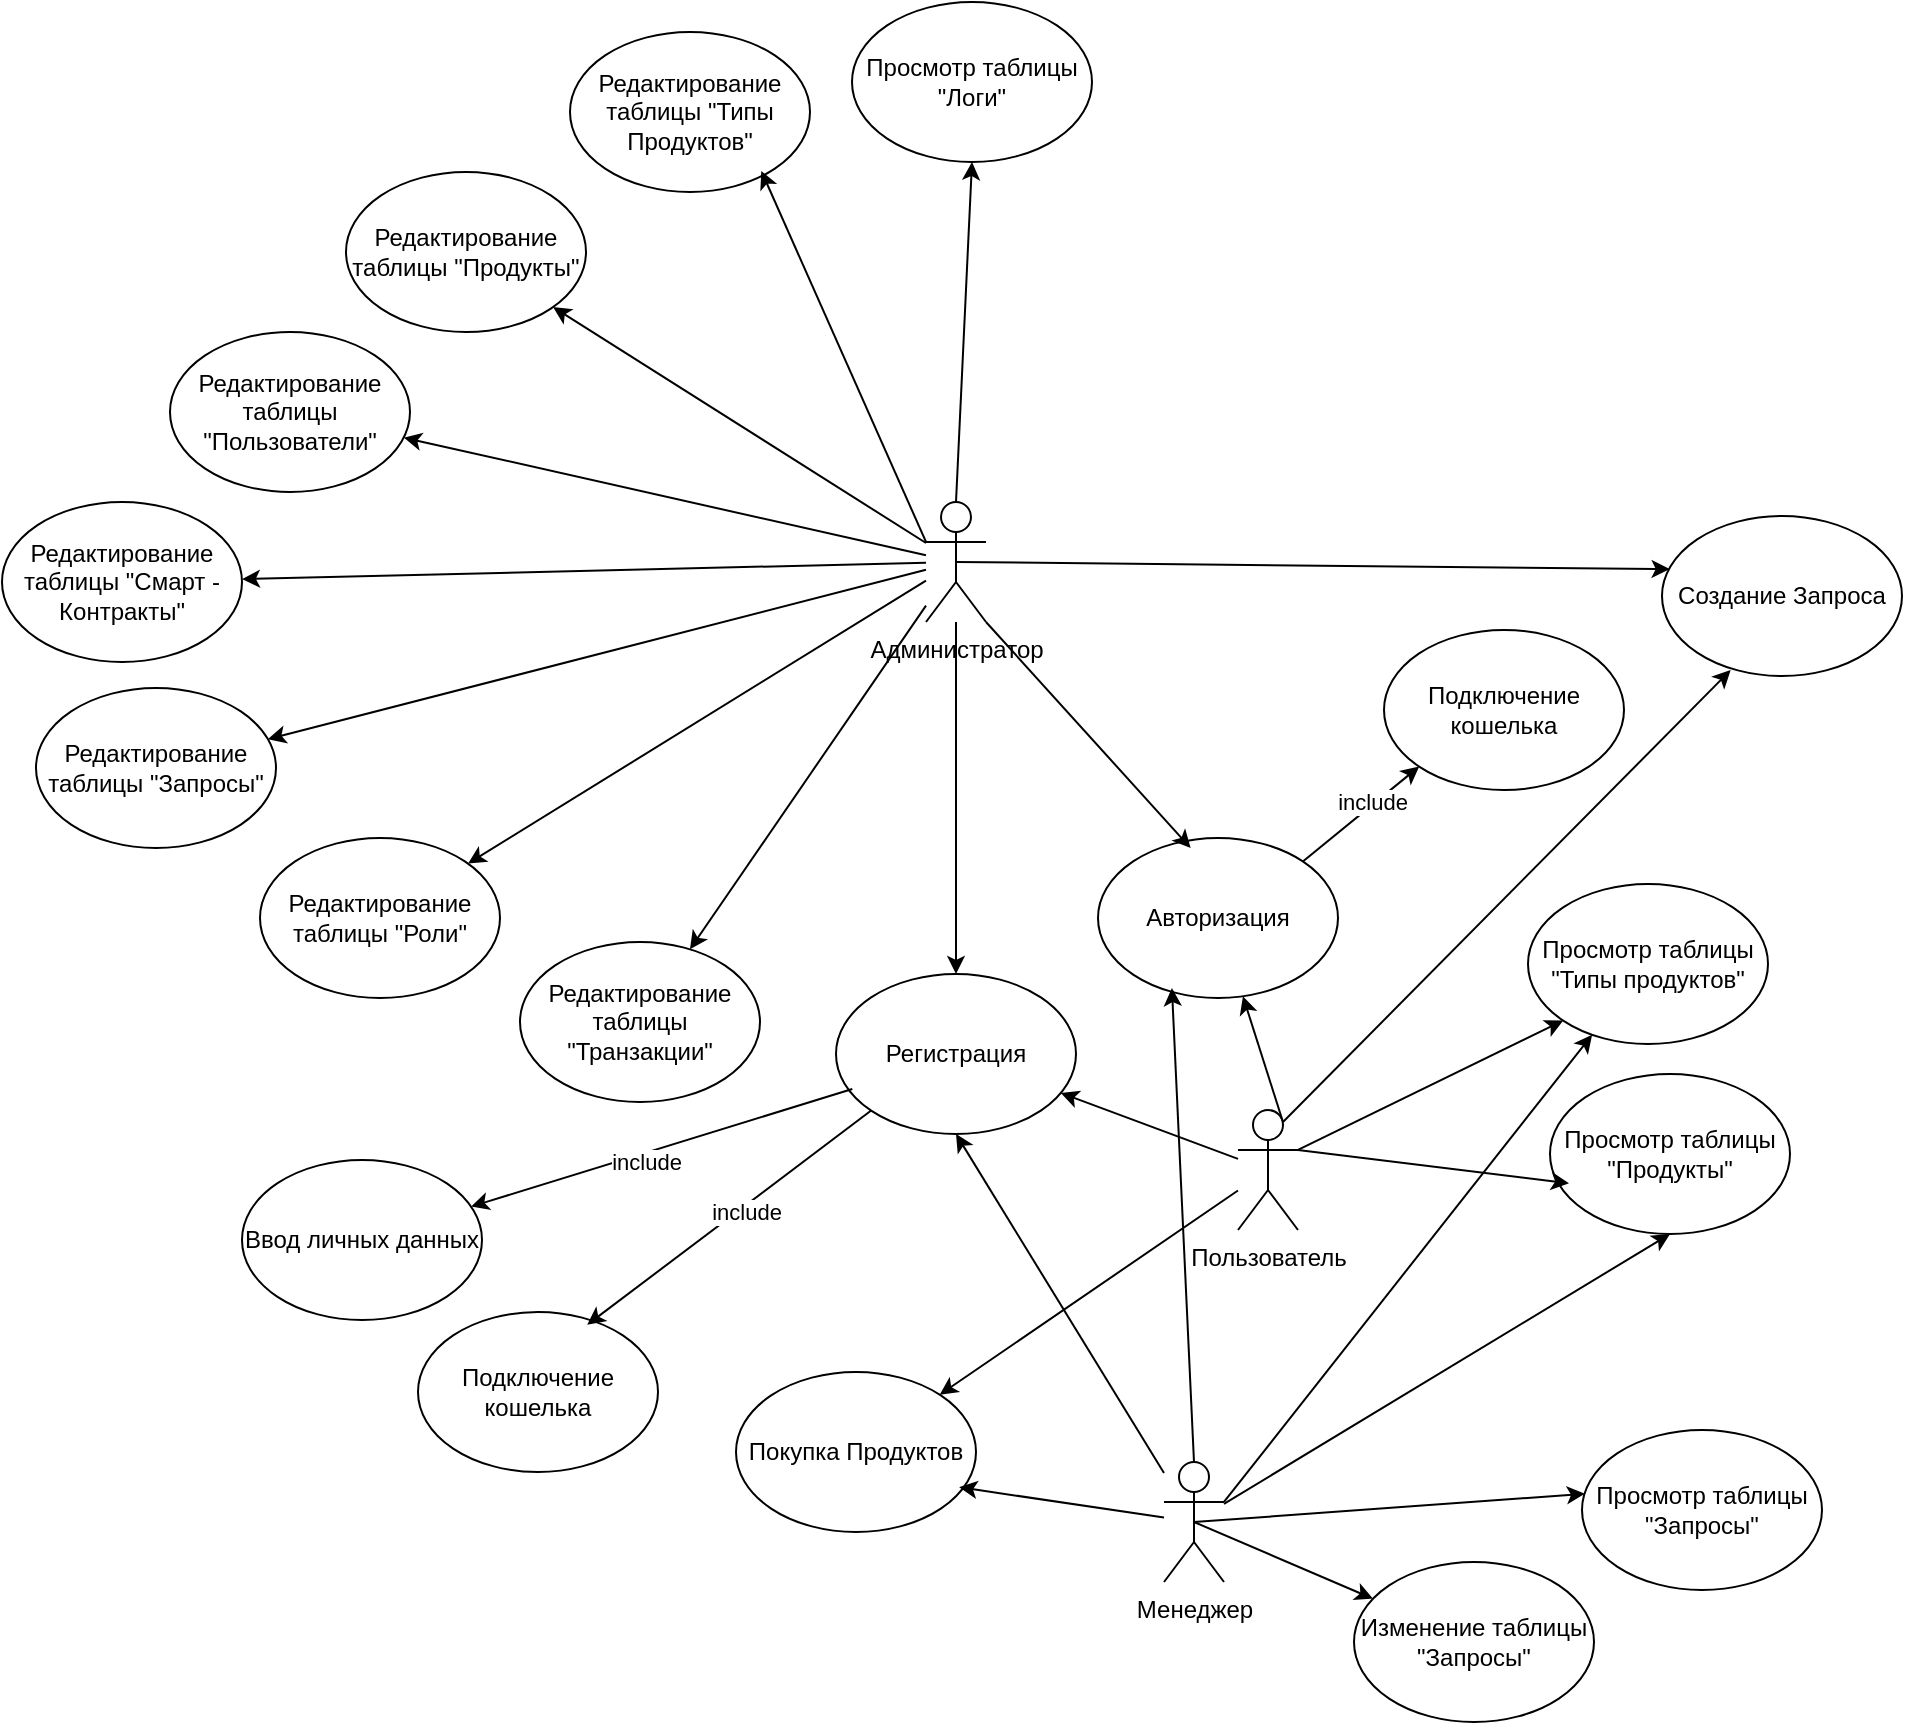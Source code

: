 <mxfile version="25.0.3">
  <diagram name="Page-1" id="tMKwrCwcSogvI-PuknFF">
    <mxGraphModel dx="3004" dy="1131" grid="0" gridSize="10" guides="1" tooltips="1" connect="1" arrows="1" fold="1" page="1" pageScale="1" pageWidth="850" pageHeight="1100" math="0" shadow="0">
      <root>
        <mxCell id="0" />
        <mxCell id="1" parent="0" />
        <mxCell id="79ZGslJwYbv9jUB8XzzD-27" value="Редактирование таблицы &quot;Продукты&quot;" style="ellipse;whiteSpace=wrap;html=1;" parent="1" vertex="1">
          <mxGeometry x="-237" y="298" width="120" height="80" as="geometry" />
        </mxCell>
        <mxCell id="79ZGslJwYbv9jUB8XzzD-29" value="Редактирование таблицы &quot;Типы Продуктов&quot;" style="ellipse;whiteSpace=wrap;html=1;" parent="1" vertex="1">
          <mxGeometry x="-125" y="228" width="120" height="80" as="geometry" />
        </mxCell>
        <mxCell id="79ZGslJwYbv9jUB8XzzD-30" value="Редактирование таблицы &quot;Транзакции&quot;" style="ellipse;whiteSpace=wrap;html=1;" parent="1" vertex="1">
          <mxGeometry x="-150" y="683" width="120" height="80" as="geometry" />
        </mxCell>
        <mxCell id="79ZGslJwYbv9jUB8XzzD-31" value="Редактирование таблицы &quot;Запросы&quot;" style="ellipse;whiteSpace=wrap;html=1;" parent="1" vertex="1">
          <mxGeometry x="-392" y="556" width="120" height="80" as="geometry" />
        </mxCell>
        <mxCell id="79ZGslJwYbv9jUB8XzzD-32" value="Редактирование таблицы &quot;Смарт - Контракты&quot;" style="ellipse;whiteSpace=wrap;html=1;" parent="1" vertex="1">
          <mxGeometry x="-409" y="463" width="120" height="80" as="geometry" />
        </mxCell>
        <mxCell id="79ZGslJwYbv9jUB8XzzD-33" value="Редактирование таблицы &quot;Роли&quot;" style="ellipse;whiteSpace=wrap;html=1;" parent="1" vertex="1">
          <mxGeometry x="-280" y="631" width="120" height="80" as="geometry" />
        </mxCell>
        <mxCell id="79ZGslJwYbv9jUB8XzzD-34" value="Редактирование таблицы &quot;Пользователи&quot;" style="ellipse;whiteSpace=wrap;html=1;" parent="1" vertex="1">
          <mxGeometry x="-325" y="378" width="120" height="80" as="geometry" />
        </mxCell>
        <mxCell id="79ZGslJwYbv9jUB8XzzD-35" value="Администратор" style="shape=umlActor;verticalLabelPosition=bottom;verticalAlign=top;html=1;outlineConnect=0;" parent="1" vertex="1">
          <mxGeometry x="53" y="463" width="30" height="60" as="geometry" />
        </mxCell>
        <mxCell id="79ZGslJwYbv9jUB8XzzD-37" value="" style="endArrow=classic;html=1;rounded=0;entryX=0.797;entryY=0.868;entryDx=0;entryDy=0;entryPerimeter=0;exitX=0;exitY=0.333;exitDx=0;exitDy=0;exitPerimeter=0;" parent="1" source="79ZGslJwYbv9jUB8XzzD-35" target="79ZGslJwYbv9jUB8XzzD-29" edge="1">
          <mxGeometry width="50" height="50" relative="1" as="geometry">
            <mxPoint x="-27" y="499" as="sourcePoint" />
            <mxPoint x="23" y="449" as="targetPoint" />
          </mxGeometry>
        </mxCell>
        <mxCell id="79ZGslJwYbv9jUB8XzzD-38" value="" style="endArrow=classic;html=1;rounded=0;" parent="1" source="79ZGslJwYbv9jUB8XzzD-35" target="79ZGslJwYbv9jUB8XzzD-27" edge="1">
          <mxGeometry width="50" height="50" relative="1" as="geometry">
            <mxPoint x="-18" y="532" as="sourcePoint" />
            <mxPoint x="32" y="482" as="targetPoint" />
          </mxGeometry>
        </mxCell>
        <mxCell id="79ZGslJwYbv9jUB8XzzD-39" value="" style="endArrow=classic;html=1;rounded=0;" parent="1" source="79ZGslJwYbv9jUB8XzzD-35" target="79ZGslJwYbv9jUB8XzzD-34" edge="1">
          <mxGeometry width="50" height="50" relative="1" as="geometry">
            <mxPoint x="-65" y="526" as="sourcePoint" />
            <mxPoint x="-15" y="476" as="targetPoint" />
          </mxGeometry>
        </mxCell>
        <mxCell id="79ZGslJwYbv9jUB8XzzD-40" value="" style="endArrow=classic;html=1;rounded=0;" parent="1" source="79ZGslJwYbv9jUB8XzzD-35" target="79ZGslJwYbv9jUB8XzzD-32" edge="1">
          <mxGeometry width="50" height="50" relative="1" as="geometry">
            <mxPoint x="-139" y="586" as="sourcePoint" />
            <mxPoint x="-89" y="536" as="targetPoint" />
          </mxGeometry>
        </mxCell>
        <mxCell id="79ZGslJwYbv9jUB8XzzD-41" value="" style="endArrow=classic;html=1;rounded=0;" parent="1" source="79ZGslJwYbv9jUB8XzzD-35" target="79ZGslJwYbv9jUB8XzzD-31" edge="1">
          <mxGeometry width="50" height="50" relative="1" as="geometry">
            <mxPoint x="-166" y="583" as="sourcePoint" />
            <mxPoint x="-116" y="533" as="targetPoint" />
          </mxGeometry>
        </mxCell>
        <mxCell id="79ZGslJwYbv9jUB8XzzD-42" value="" style="endArrow=classic;html=1;rounded=0;" parent="1" source="79ZGslJwYbv9jUB8XzzD-35" target="79ZGslJwYbv9jUB8XzzD-33" edge="1">
          <mxGeometry width="50" height="50" relative="1" as="geometry">
            <mxPoint x="-73" y="622" as="sourcePoint" />
            <mxPoint x="-23" y="572" as="targetPoint" />
          </mxGeometry>
        </mxCell>
        <mxCell id="79ZGslJwYbv9jUB8XzzD-43" value="" style="endArrow=classic;html=1;rounded=0;" parent="1" source="79ZGslJwYbv9jUB8XzzD-35" target="79ZGslJwYbv9jUB8XzzD-30" edge="1">
          <mxGeometry width="50" height="50" relative="1" as="geometry">
            <mxPoint x="65" y="657" as="sourcePoint" />
            <mxPoint x="115" y="607" as="targetPoint" />
          </mxGeometry>
        </mxCell>
        <mxCell id="79ZGslJwYbv9jUB8XzzD-44" value="Регистрация" style="ellipse;whiteSpace=wrap;html=1;" parent="1" vertex="1">
          <mxGeometry x="8" y="699" width="120" height="80" as="geometry" />
        </mxCell>
        <mxCell id="79ZGslJwYbv9jUB8XzzD-45" value="Авторизация" style="ellipse;whiteSpace=wrap;html=1;" parent="1" vertex="1">
          <mxGeometry x="139" y="631" width="120" height="80" as="geometry" />
        </mxCell>
        <mxCell id="79ZGslJwYbv9jUB8XzzD-46" value="" style="endArrow=classic;html=1;rounded=0;" parent="1" source="79ZGslJwYbv9jUB8XzzD-35" target="79ZGslJwYbv9jUB8XzzD-44" edge="1">
          <mxGeometry width="50" height="50" relative="1" as="geometry">
            <mxPoint x="106" y="673" as="sourcePoint" />
            <mxPoint x="156" y="623" as="targetPoint" />
          </mxGeometry>
        </mxCell>
        <mxCell id="79ZGslJwYbv9jUB8XzzD-47" value="" style="endArrow=classic;html=1;rounded=0;exitX=1;exitY=1;exitDx=0;exitDy=0;exitPerimeter=0;entryX=0.386;entryY=0.063;entryDx=0;entryDy=0;entryPerimeter=0;" parent="1" source="79ZGslJwYbv9jUB8XzzD-35" target="79ZGslJwYbv9jUB8XzzD-45" edge="1">
          <mxGeometry width="50" height="50" relative="1" as="geometry">
            <mxPoint x="371" y="609" as="sourcePoint" />
            <mxPoint x="421" y="559" as="targetPoint" />
          </mxGeometry>
        </mxCell>
        <mxCell id="79ZGslJwYbv9jUB8XzzD-48" value="Пользователь" style="shape=umlActor;verticalLabelPosition=bottom;verticalAlign=top;html=1;outlineConnect=0;" parent="1" vertex="1">
          <mxGeometry x="209" y="767" width="30" height="60" as="geometry" />
        </mxCell>
        <mxCell id="79ZGslJwYbv9jUB8XzzD-49" value="" style="endArrow=classic;html=1;rounded=0;" parent="1" source="79ZGslJwYbv9jUB8XzzD-48" target="79ZGslJwYbv9jUB8XzzD-44" edge="1">
          <mxGeometry width="50" height="50" relative="1" as="geometry">
            <mxPoint x="115" y="791" as="sourcePoint" />
            <mxPoint x="165" y="741" as="targetPoint" />
          </mxGeometry>
        </mxCell>
        <mxCell id="79ZGslJwYbv9jUB8XzzD-50" value="" style="endArrow=classic;html=1;rounded=0;exitX=0.75;exitY=0.1;exitDx=0;exitDy=0;exitPerimeter=0;" parent="1" source="79ZGslJwYbv9jUB8XzzD-48" target="79ZGslJwYbv9jUB8XzzD-45" edge="1">
          <mxGeometry width="50" height="50" relative="1" as="geometry">
            <mxPoint x="287" y="762" as="sourcePoint" />
            <mxPoint x="337" y="712" as="targetPoint" />
          </mxGeometry>
        </mxCell>
        <mxCell id="79ZGslJwYbv9jUB8XzzD-55" value="Просмотр таблицы &quot;Продукты&quot;" style="ellipse;whiteSpace=wrap;html=1;" parent="1" vertex="1">
          <mxGeometry x="365" y="749" width="120" height="80" as="geometry" />
        </mxCell>
        <mxCell id="79ZGslJwYbv9jUB8XzzD-56" value="Просмотр таблицы &quot;Типы продуктов&quot;" style="ellipse;whiteSpace=wrap;html=1;" parent="1" vertex="1">
          <mxGeometry x="354" y="654" width="120" height="80" as="geometry" />
        </mxCell>
        <mxCell id="79ZGslJwYbv9jUB8XzzD-57" value="" style="endArrow=classic;html=1;rounded=0;exitX=1;exitY=0.333;exitDx=0;exitDy=0;exitPerimeter=0;entryX=0.079;entryY=0.683;entryDx=0;entryDy=0;entryPerimeter=0;" parent="1" source="79ZGslJwYbv9jUB8XzzD-48" target="79ZGslJwYbv9jUB8XzzD-55" edge="1">
          <mxGeometry width="50" height="50" relative="1" as="geometry">
            <mxPoint x="13" y="867" as="sourcePoint" />
            <mxPoint x="63" y="817" as="targetPoint" />
          </mxGeometry>
        </mxCell>
        <mxCell id="79ZGslJwYbv9jUB8XzzD-58" value="" style="endArrow=classic;html=1;rounded=0;exitX=1;exitY=0.333;exitDx=0;exitDy=0;exitPerimeter=0;entryX=0;entryY=1;entryDx=0;entryDy=0;" parent="1" source="79ZGslJwYbv9jUB8XzzD-48" target="79ZGslJwYbv9jUB8XzzD-56" edge="1">
          <mxGeometry width="50" height="50" relative="1" as="geometry">
            <mxPoint x="243" y="921" as="sourcePoint" />
            <mxPoint x="293" y="871" as="targetPoint" />
          </mxGeometry>
        </mxCell>
        <mxCell id="79ZGslJwYbv9jUB8XzzD-60" value="Менеджер" style="shape=umlActor;verticalLabelPosition=bottom;verticalAlign=top;html=1;outlineConnect=0;" parent="1" vertex="1">
          <mxGeometry x="172" y="943" width="30" height="60" as="geometry" />
        </mxCell>
        <mxCell id="79ZGslJwYbv9jUB8XzzD-61" value="" style="endArrow=classic;html=1;rounded=0;entryX=0.5;entryY=1;entryDx=0;entryDy=0;" parent="1" source="79ZGslJwYbv9jUB8XzzD-60" target="79ZGslJwYbv9jUB8XzzD-44" edge="1">
          <mxGeometry width="50" height="50" relative="1" as="geometry">
            <mxPoint x="-51" y="915" as="sourcePoint" />
            <mxPoint x="-1" y="865" as="targetPoint" />
          </mxGeometry>
        </mxCell>
        <mxCell id="79ZGslJwYbv9jUB8XzzD-62" value="" style="endArrow=classic;html=1;rounded=0;entryX=0.5;entryY=1;entryDx=0;entryDy=0;" parent="1" source="79ZGslJwYbv9jUB8XzzD-60" target="79ZGslJwYbv9jUB8XzzD-55" edge="1">
          <mxGeometry width="50" height="50" relative="1" as="geometry">
            <mxPoint x="368" y="930" as="sourcePoint" />
            <mxPoint x="418" y="880" as="targetPoint" />
          </mxGeometry>
        </mxCell>
        <mxCell id="79ZGslJwYbv9jUB8XzzD-63" value="" style="endArrow=classic;html=1;rounded=0;exitX=1;exitY=0.333;exitDx=0;exitDy=0;exitPerimeter=0;" parent="1" source="79ZGslJwYbv9jUB8XzzD-60" target="79ZGslJwYbv9jUB8XzzD-56" edge="1">
          <mxGeometry width="50" height="50" relative="1" as="geometry">
            <mxPoint x="276" y="960" as="sourcePoint" />
            <mxPoint x="326" y="910" as="targetPoint" />
          </mxGeometry>
        </mxCell>
        <mxCell id="79ZGslJwYbv9jUB8XzzD-64" value="" style="endArrow=classic;html=1;rounded=0;exitX=0.5;exitY=0;exitDx=0;exitDy=0;exitPerimeter=0;entryX=0.308;entryY=0.938;entryDx=0;entryDy=0;entryPerimeter=0;" parent="1" source="79ZGslJwYbv9jUB8XzzD-60" target="79ZGslJwYbv9jUB8XzzD-45" edge="1">
          <mxGeometry width="50" height="50" relative="1" as="geometry">
            <mxPoint x="-36" y="895" as="sourcePoint" />
            <mxPoint x="14" y="845" as="targetPoint" />
          </mxGeometry>
        </mxCell>
        <mxCell id="79ZGslJwYbv9jUB8XzzD-66" value="Покупка Продуктов" style="ellipse;whiteSpace=wrap;html=1;" parent="1" vertex="1">
          <mxGeometry x="-42" y="898" width="120" height="80" as="geometry" />
        </mxCell>
        <mxCell id="79ZGslJwYbv9jUB8XzzD-67" value="" style="endArrow=classic;html=1;rounded=0;entryX=0.93;entryY=0.72;entryDx=0;entryDy=0;entryPerimeter=0;" parent="1" source="79ZGslJwYbv9jUB8XzzD-60" target="79ZGslJwYbv9jUB8XzzD-66" edge="1">
          <mxGeometry width="50" height="50" relative="1" as="geometry">
            <mxPoint x="-220" y="823" as="sourcePoint" />
            <mxPoint x="-170" y="773" as="targetPoint" />
          </mxGeometry>
        </mxCell>
        <mxCell id="79ZGslJwYbv9jUB8XzzD-68" value="" style="endArrow=classic;html=1;rounded=0;" parent="1" source="79ZGslJwYbv9jUB8XzzD-48" target="79ZGslJwYbv9jUB8XzzD-66" edge="1">
          <mxGeometry width="50" height="50" relative="1" as="geometry">
            <mxPoint x="-162" y="844" as="sourcePoint" />
            <mxPoint x="-112" y="794" as="targetPoint" />
          </mxGeometry>
        </mxCell>
        <mxCell id="79ZGslJwYbv9jUB8XzzD-69" value="Просмотр таблицы &quot;Логи&quot;" style="ellipse;whiteSpace=wrap;html=1;" parent="1" vertex="1">
          <mxGeometry x="16" y="213" width="120" height="80" as="geometry" />
        </mxCell>
        <mxCell id="79ZGslJwYbv9jUB8XzzD-70" value="" style="endArrow=classic;html=1;rounded=0;exitX=0.5;exitY=0;exitDx=0;exitDy=0;exitPerimeter=0;entryX=0.5;entryY=1;entryDx=0;entryDy=0;" parent="1" source="79ZGslJwYbv9jUB8XzzD-35" target="79ZGslJwYbv9jUB8XzzD-69" edge="1">
          <mxGeometry width="50" height="50" relative="1" as="geometry">
            <mxPoint x="177" y="436" as="sourcePoint" />
            <mxPoint x="227" y="386" as="targetPoint" />
          </mxGeometry>
        </mxCell>
        <mxCell id="79ZGslJwYbv9jUB8XzzD-71" value="Просмотр таблицы &quot;Запросы&quot;" style="ellipse;whiteSpace=wrap;html=1;" parent="1" vertex="1">
          <mxGeometry x="381" y="927" width="120" height="80" as="geometry" />
        </mxCell>
        <mxCell id="79ZGslJwYbv9jUB8XzzD-72" value="" style="endArrow=classic;html=1;rounded=0;exitX=0.5;exitY=0.5;exitDx=0;exitDy=0;exitPerimeter=0;entryX=0.012;entryY=0.399;entryDx=0;entryDy=0;entryPerimeter=0;" parent="1" source="79ZGslJwYbv9jUB8XzzD-60" target="79ZGslJwYbv9jUB8XzzD-71" edge="1">
          <mxGeometry width="50" height="50" relative="1" as="geometry">
            <mxPoint x="-225" y="916" as="sourcePoint" />
            <mxPoint x="-175" y="866" as="targetPoint" />
          </mxGeometry>
        </mxCell>
        <mxCell id="79ZGslJwYbv9jUB8XzzD-74" value="Ввод личных данных" style="ellipse;whiteSpace=wrap;html=1;" parent="1" vertex="1">
          <mxGeometry x="-289" y="792" width="120" height="80" as="geometry" />
        </mxCell>
        <mxCell id="79ZGslJwYbv9jUB8XzzD-77" value="Подключение кошелька" style="ellipse;whiteSpace=wrap;html=1;" parent="1" vertex="1">
          <mxGeometry x="-201" y="868" width="120" height="80" as="geometry" />
        </mxCell>
        <mxCell id="79ZGslJwYbv9jUB8XzzD-80" value="Подключение кошелька" style="ellipse;whiteSpace=wrap;html=1;" parent="1" vertex="1">
          <mxGeometry x="282" y="527" width="120" height="80" as="geometry" />
        </mxCell>
        <mxCell id="79ZGslJwYbv9jUB8XzzD-83" value="" style="endArrow=classic;html=1;rounded=0;exitX=0.068;exitY=0.719;exitDx=0;exitDy=0;exitPerimeter=0;" parent="1" source="79ZGslJwYbv9jUB8XzzD-44" target="79ZGslJwYbv9jUB8XzzD-74" edge="1">
          <mxGeometry width="50" height="50" relative="1" as="geometry">
            <mxPoint x="-235" y="843" as="sourcePoint" />
            <mxPoint x="-185" y="793" as="targetPoint" />
          </mxGeometry>
        </mxCell>
        <mxCell id="79ZGslJwYbv9jUB8XzzD-84" value="include" style="edgeLabel;html=1;align=center;verticalAlign=middle;resizable=0;points=[];" parent="79ZGslJwYbv9jUB8XzzD-83" vertex="1" connectable="0">
          <mxGeometry x="0.094" y="4" relative="1" as="geometry">
            <mxPoint as="offset" />
          </mxGeometry>
        </mxCell>
        <mxCell id="79ZGslJwYbv9jUB8XzzD-85" value="" style="endArrow=classic;html=1;rounded=0;exitX=0;exitY=1;exitDx=0;exitDy=0;entryX=0.705;entryY=0.08;entryDx=0;entryDy=0;entryPerimeter=0;" parent="1" source="79ZGslJwYbv9jUB8XzzD-44" target="79ZGslJwYbv9jUB8XzzD-77" edge="1">
          <mxGeometry width="50" height="50" relative="1" as="geometry">
            <mxPoint x="-77" y="865" as="sourcePoint" />
            <mxPoint x="-27" y="815" as="targetPoint" />
          </mxGeometry>
        </mxCell>
        <mxCell id="79ZGslJwYbv9jUB8XzzD-86" value="include" style="edgeLabel;html=1;align=center;verticalAlign=middle;resizable=0;points=[];" parent="79ZGslJwYbv9jUB8XzzD-85" vertex="1" connectable="0">
          <mxGeometry x="-0.093" y="2" relative="1" as="geometry">
            <mxPoint as="offset" />
          </mxGeometry>
        </mxCell>
        <mxCell id="79ZGslJwYbv9jUB8XzzD-87" value="" style="endArrow=classic;html=1;rounded=0;exitX=1;exitY=0;exitDx=0;exitDy=0;entryX=0;entryY=1;entryDx=0;entryDy=0;" parent="1" source="79ZGslJwYbv9jUB8XzzD-45" target="79ZGslJwYbv9jUB8XzzD-80" edge="1">
          <mxGeometry width="50" height="50" relative="1" as="geometry">
            <mxPoint x="-319" y="790" as="sourcePoint" />
            <mxPoint x="-269" y="740" as="targetPoint" />
          </mxGeometry>
        </mxCell>
        <mxCell id="79ZGslJwYbv9jUB8XzzD-88" value="include" style="edgeLabel;html=1;align=center;verticalAlign=middle;resizable=0;points=[];" parent="79ZGslJwYbv9jUB8XzzD-87" vertex="1" connectable="0">
          <mxGeometry x="0.191" y="1" relative="1" as="geometry">
            <mxPoint y="-1" as="offset" />
          </mxGeometry>
        </mxCell>
        <mxCell id="79ZGslJwYbv9jUB8XzzD-89" value="Создание Запроса" style="ellipse;whiteSpace=wrap;html=1;" parent="1" vertex="1">
          <mxGeometry x="421" y="470" width="120" height="80" as="geometry" />
        </mxCell>
        <mxCell id="79ZGslJwYbv9jUB8XzzD-90" value="" style="endArrow=classic;html=1;rounded=0;exitX=0.75;exitY=0.1;exitDx=0;exitDy=0;exitPerimeter=0;entryX=0.286;entryY=0.963;entryDx=0;entryDy=0;entryPerimeter=0;" parent="1" source="79ZGslJwYbv9jUB8XzzD-48" target="79ZGslJwYbv9jUB8XzzD-89" edge="1">
          <mxGeometry width="50" height="50" relative="1" as="geometry">
            <mxPoint x="421" y="669" as="sourcePoint" />
            <mxPoint x="471" y="619" as="targetPoint" />
          </mxGeometry>
        </mxCell>
        <mxCell id="79ZGslJwYbv9jUB8XzzD-91" value="" style="endArrow=classic;html=1;rounded=0;exitX=0.5;exitY=0.5;exitDx=0;exitDy=0;exitPerimeter=0;entryX=0.032;entryY=0.332;entryDx=0;entryDy=0;entryPerimeter=0;" parent="1" source="79ZGslJwYbv9jUB8XzzD-35" target="79ZGslJwYbv9jUB8XzzD-89" edge="1">
          <mxGeometry width="50" height="50" relative="1" as="geometry">
            <mxPoint x="160" y="454" as="sourcePoint" />
            <mxPoint x="210" y="404" as="targetPoint" />
          </mxGeometry>
        </mxCell>
        <mxCell id="79ZGslJwYbv9jUB8XzzD-93" value="Изменение таблицы &quot;Запросы&quot;" style="ellipse;whiteSpace=wrap;html=1;" parent="1" vertex="1">
          <mxGeometry x="267" y="993" width="120" height="80" as="geometry" />
        </mxCell>
        <mxCell id="79ZGslJwYbv9jUB8XzzD-95" value="" style="endArrow=classic;html=1;rounded=0;exitX=0.5;exitY=0.5;exitDx=0;exitDy=0;exitPerimeter=0;" parent="1" source="79ZGslJwYbv9jUB8XzzD-60" target="79ZGslJwYbv9jUB8XzzD-93" edge="1">
          <mxGeometry width="50" height="50" relative="1" as="geometry">
            <mxPoint x="-386" y="910" as="sourcePoint" />
            <mxPoint x="-336" y="860" as="targetPoint" />
          </mxGeometry>
        </mxCell>
      </root>
    </mxGraphModel>
  </diagram>
</mxfile>
